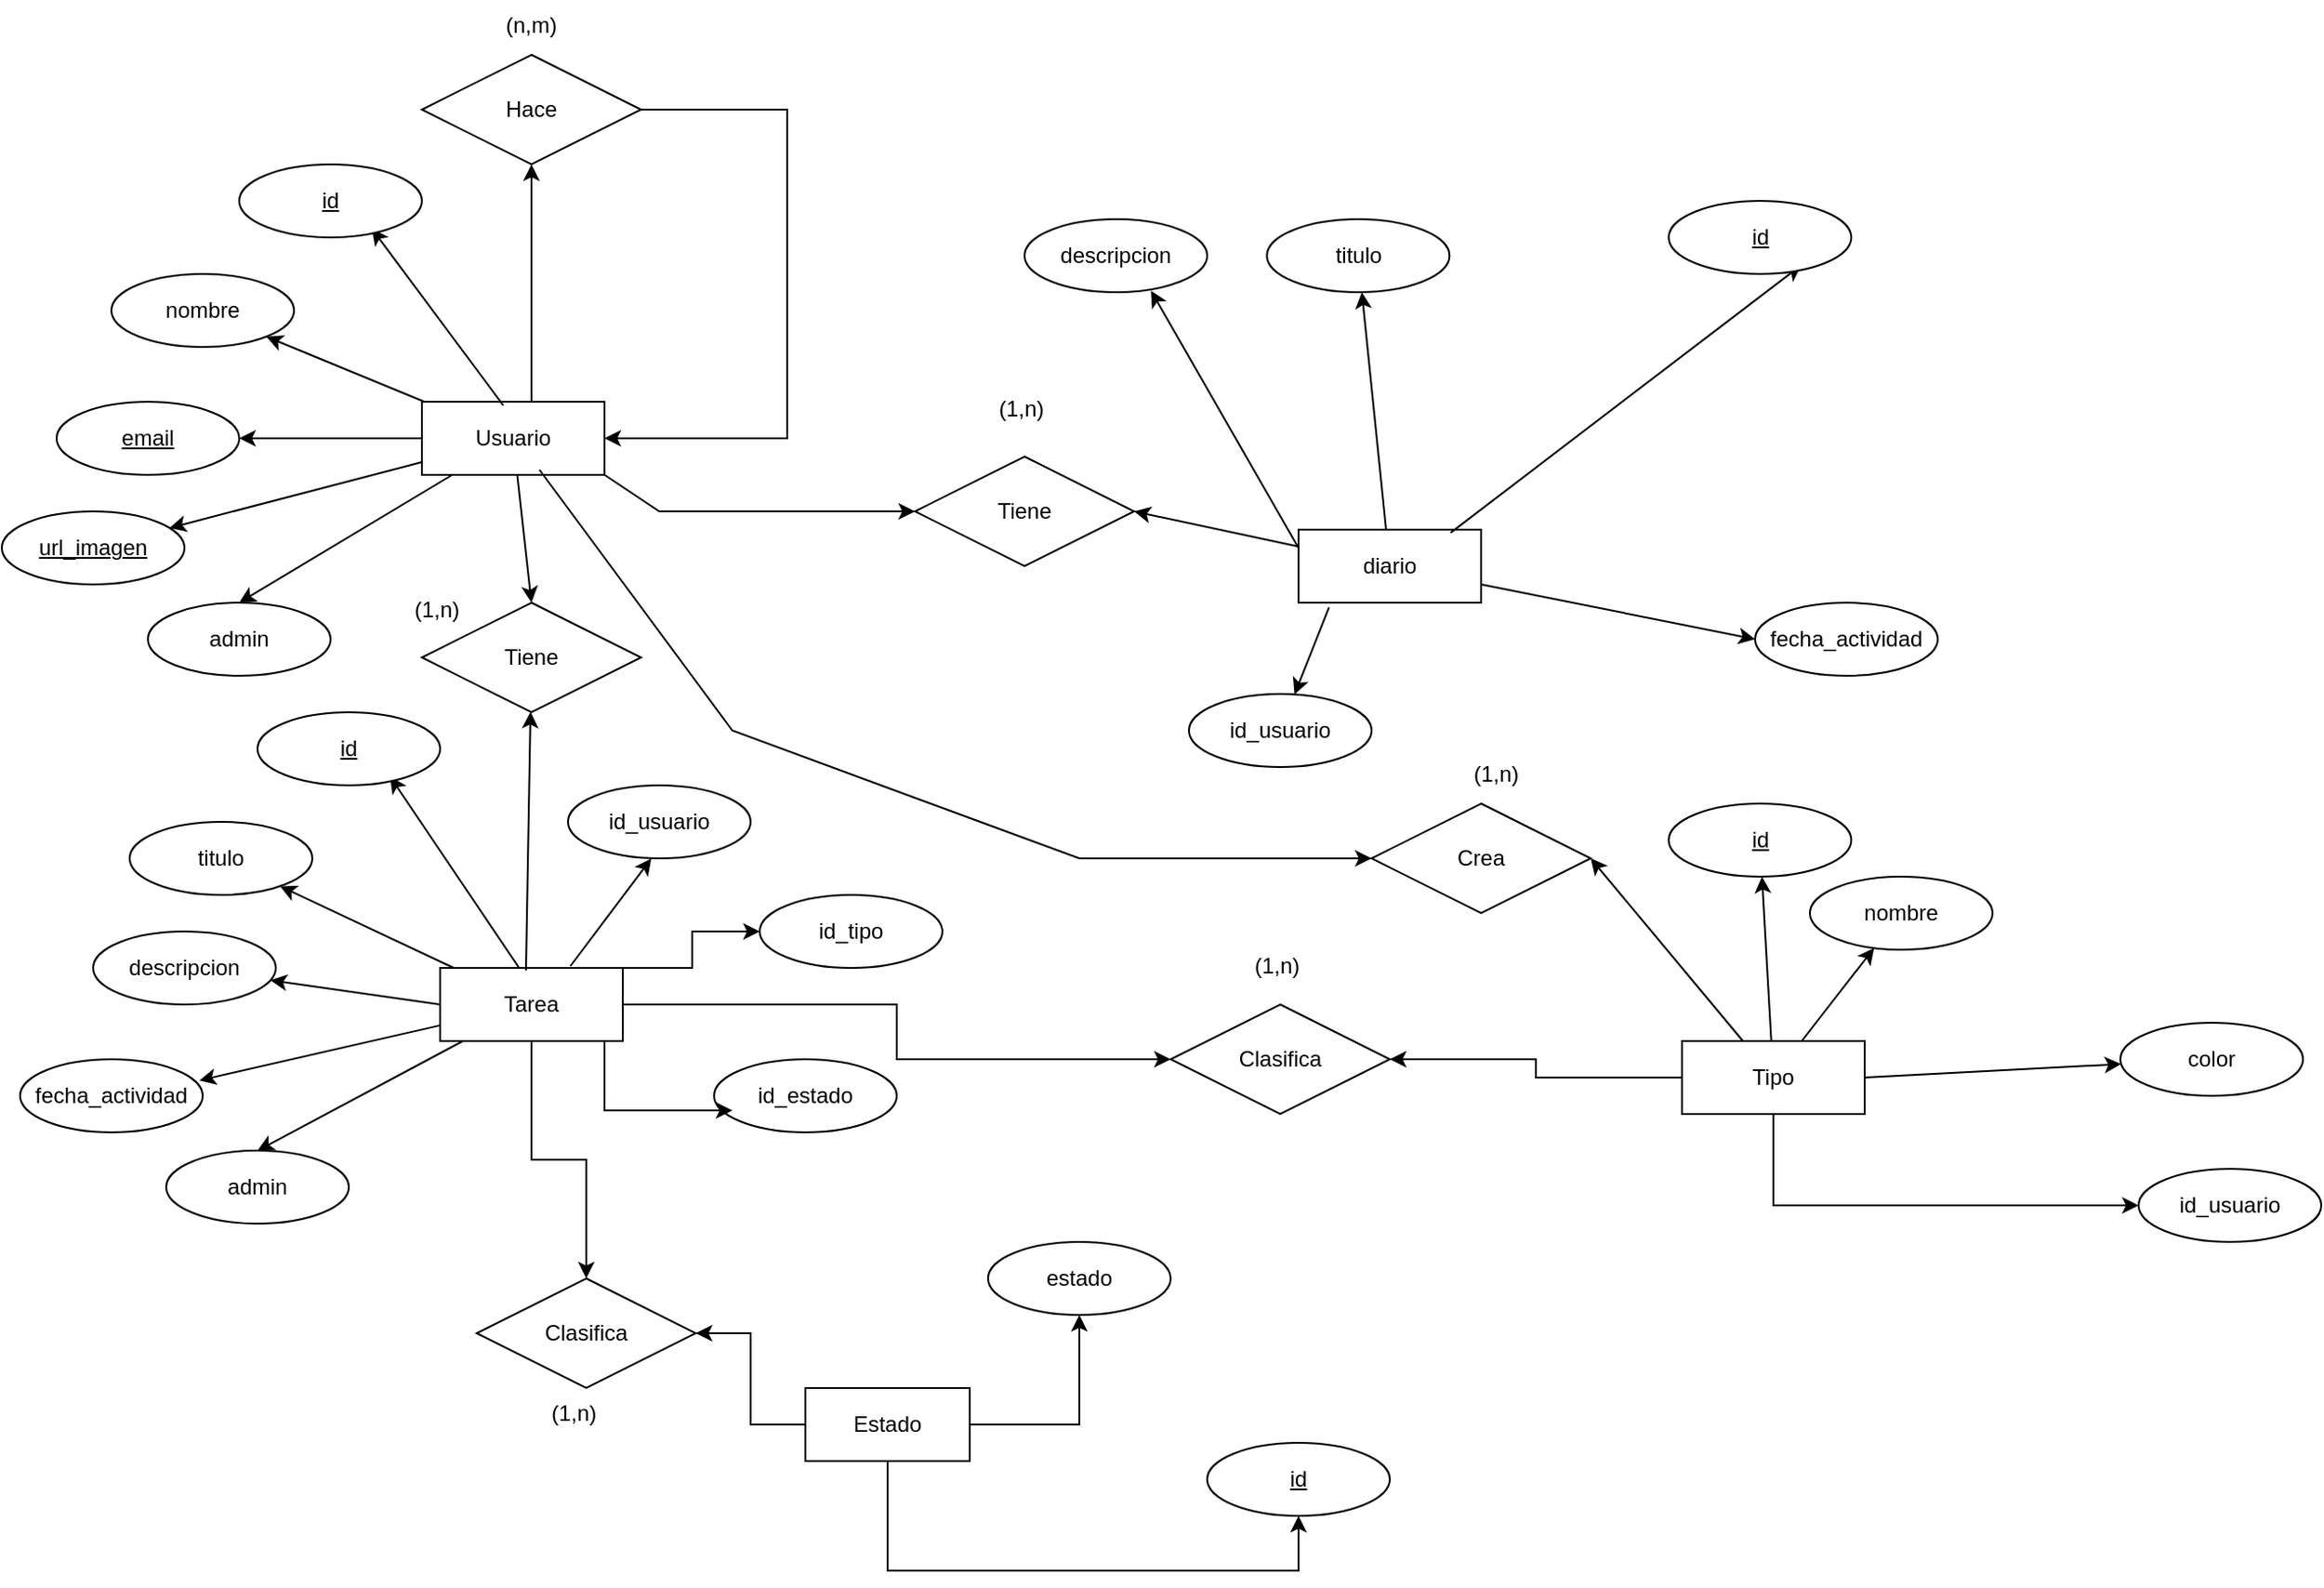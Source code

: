 <mxfile version="26.0.2">
  <diagram id="R2lEEEUBdFMjLlhIrx00" name="Page-1">
    <mxGraphModel dx="1028" dy="551" grid="1" gridSize="10" guides="1" tooltips="1" connect="1" arrows="1" fold="1" page="1" pageScale="1" pageWidth="850" pageHeight="1100" math="0" shadow="0" extFonts="Permanent Marker^https://fonts.googleapis.com/css?family=Permanent+Marker">
      <root>
        <mxCell id="0" />
        <mxCell id="1" parent="0" />
        <mxCell id="lFk9IerQNJr3fiCkYtgy-4" value="Usuario" style="whiteSpace=wrap;html=1;align=center;" parent="1" vertex="1">
          <mxGeometry x="870" y="330" width="100" height="40" as="geometry" />
        </mxCell>
        <mxCell id="lFk9IerQNJr3fiCkYtgy-5" value="nombre" style="ellipse;whiteSpace=wrap;html=1;align=center;" parent="1" vertex="1">
          <mxGeometry x="700" y="260" width="100" height="40" as="geometry" />
        </mxCell>
        <mxCell id="lFk9IerQNJr3fiCkYtgy-6" value="" style="endArrow=classic;html=1;rounded=0;" parent="1" source="lFk9IerQNJr3fiCkYtgy-4" target="lFk9IerQNJr3fiCkYtgy-5" edge="1">
          <mxGeometry width="50" height="50" relative="1" as="geometry">
            <mxPoint x="920" y="480" as="sourcePoint" />
            <mxPoint x="970" y="430" as="targetPoint" />
          </mxGeometry>
        </mxCell>
        <mxCell id="lFk9IerQNJr3fiCkYtgy-9" value="" style="endArrow=classic;html=1;rounded=0;entryX=0.5;entryY=0;entryDx=0;entryDy=0;" parent="1" source="lFk9IerQNJr3fiCkYtgy-4" target="lFk9IerQNJr3fiCkYtgy-17" edge="1">
          <mxGeometry width="50" height="50" relative="1" as="geometry">
            <mxPoint x="860" y="450" as="sourcePoint" />
            <mxPoint x="920" y="460" as="targetPoint" />
          </mxGeometry>
        </mxCell>
        <mxCell id="lFk9IerQNJr3fiCkYtgy-11" value="" style="endArrow=classic;html=1;rounded=0;exitX=0.446;exitY=0.05;exitDx=0;exitDy=0;entryX=0.726;entryY=0.88;entryDx=0;entryDy=0;exitPerimeter=0;entryPerimeter=0;" parent="1" source="lFk9IerQNJr3fiCkYtgy-4" target="lFk9IerQNJr3fiCkYtgy-12" edge="1">
          <mxGeometry width="50" height="50" relative="1" as="geometry">
            <mxPoint x="890" y="450" as="sourcePoint" />
            <mxPoint x="940" y="400" as="targetPoint" />
          </mxGeometry>
        </mxCell>
        <mxCell id="lFk9IerQNJr3fiCkYtgy-12" value="id" style="ellipse;whiteSpace=wrap;html=1;align=center;fontStyle=4;" parent="1" vertex="1">
          <mxGeometry x="770" y="200" width="100" height="40" as="geometry" />
        </mxCell>
        <mxCell id="lFk9IerQNJr3fiCkYtgy-13" value="url_imagen" style="ellipse;whiteSpace=wrap;html=1;align=center;fontStyle=4;" parent="1" vertex="1">
          <mxGeometry x="640" y="390" width="100" height="40" as="geometry" />
        </mxCell>
        <mxCell id="lFk9IerQNJr3fiCkYtgy-14" value="" style="endArrow=classic;html=1;rounded=0;" parent="1" source="lFk9IerQNJr3fiCkYtgy-4" target="lFk9IerQNJr3fiCkYtgy-13" edge="1">
          <mxGeometry width="50" height="50" relative="1" as="geometry">
            <mxPoint x="930" y="380" as="sourcePoint" />
            <mxPoint x="880" y="510" as="targetPoint" />
          </mxGeometry>
        </mxCell>
        <mxCell id="lFk9IerQNJr3fiCkYtgy-16" value="" style="endArrow=classic;html=1;rounded=0;exitX=0;exitY=0.5;exitDx=0;exitDy=0;" parent="1" source="lFk9IerQNJr3fiCkYtgy-4" target="SbTGMap7O2Ixag9LzvXe-36" edge="1">
          <mxGeometry width="50" height="50" relative="1" as="geometry">
            <mxPoint x="860" y="350" as="sourcePoint" />
            <mxPoint x="779.308" y="343.315" as="targetPoint" />
          </mxGeometry>
        </mxCell>
        <mxCell id="lFk9IerQNJr3fiCkYtgy-17" value="admin" style="ellipse;whiteSpace=wrap;html=1;align=center;" parent="1" vertex="1">
          <mxGeometry x="720" y="440" width="100" height="40" as="geometry" />
        </mxCell>
        <mxCell id="lFk9IerQNJr3fiCkYtgy-18" value="Hace" style="shape=rhombus;perimeter=rhombusPerimeter;whiteSpace=wrap;html=1;align=center;" parent="1" vertex="1">
          <mxGeometry x="870" y="140" width="120" height="60" as="geometry" />
        </mxCell>
        <mxCell id="lFk9IerQNJr3fiCkYtgy-19" value="(n,m)" style="text;strokeColor=none;fillColor=none;spacingLeft=4;spacingRight=4;overflow=hidden;rotatable=0;points=[[0,0.5],[1,0.5]];portConstraint=eastwest;fontSize=12;whiteSpace=wrap;html=1;" parent="1" vertex="1">
          <mxGeometry x="910" y="110" width="40" height="30" as="geometry" />
        </mxCell>
        <mxCell id="lFk9IerQNJr3fiCkYtgy-20" value="" style="endArrow=classic;html=1;rounded=0;entryX=0.5;entryY=1;entryDx=0;entryDy=0;" parent="1" target="lFk9IerQNJr3fiCkYtgy-18" edge="1">
          <mxGeometry width="50" height="50" relative="1" as="geometry">
            <mxPoint x="930" y="330" as="sourcePoint" />
            <mxPoint x="980" y="280" as="targetPoint" />
          </mxGeometry>
        </mxCell>
        <mxCell id="lFk9IerQNJr3fiCkYtgy-21" value="" style="endArrow=classic;html=1;rounded=0;entryX=1;entryY=0.5;entryDx=0;entryDy=0;" parent="1" source="lFk9IerQNJr3fiCkYtgy-18" target="lFk9IerQNJr3fiCkYtgy-4" edge="1">
          <mxGeometry width="50" height="50" relative="1" as="geometry">
            <mxPoint x="990" y="220" as="sourcePoint" />
            <mxPoint x="1070" y="360" as="targetPoint" />
            <Array as="points">
              <mxPoint x="1070" y="170" />
              <mxPoint x="1070" y="350" />
            </Array>
          </mxGeometry>
        </mxCell>
        <mxCell id="lFk9IerQNJr3fiCkYtgy-22" value="titulo" style="ellipse;whiteSpace=wrap;html=1;align=center;" parent="1" vertex="1">
          <mxGeometry x="710" y="560" width="100" height="40" as="geometry" />
        </mxCell>
        <mxCell id="lFk9IerQNJr3fiCkYtgy-23" value="" style="endArrow=classic;html=1;rounded=0;" parent="1" source="lFk9IerQNJr3fiCkYtgy-32" target="lFk9IerQNJr3fiCkYtgy-22" edge="1">
          <mxGeometry width="50" height="50" relative="1" as="geometry">
            <mxPoint x="930" y="780" as="sourcePoint" />
            <mxPoint x="980" y="730" as="targetPoint" />
          </mxGeometry>
        </mxCell>
        <mxCell id="lFk9IerQNJr3fiCkYtgy-24" value="" style="endArrow=classic;html=1;rounded=0;entryX=0.5;entryY=0;entryDx=0;entryDy=0;" parent="1" source="lFk9IerQNJr3fiCkYtgy-32" target="lFk9IerQNJr3fiCkYtgy-29" edge="1">
          <mxGeometry width="50" height="50" relative="1" as="geometry">
            <mxPoint x="870" y="750" as="sourcePoint" />
            <mxPoint x="930" y="760" as="targetPoint" />
          </mxGeometry>
        </mxCell>
        <mxCell id="lFk9IerQNJr3fiCkYtgy-25" value="" style="endArrow=classic;html=1;rounded=0;exitX=0.446;exitY=0.05;exitDx=0;exitDy=0;entryX=0.726;entryY=0.88;entryDx=0;entryDy=0;exitPerimeter=0;entryPerimeter=0;" parent="1" source="lFk9IerQNJr3fiCkYtgy-32" target="lFk9IerQNJr3fiCkYtgy-31" edge="1">
          <mxGeometry width="50" height="50" relative="1" as="geometry">
            <mxPoint x="900" y="750" as="sourcePoint" />
            <mxPoint x="950" y="700" as="targetPoint" />
          </mxGeometry>
        </mxCell>
        <mxCell id="lFk9IerQNJr3fiCkYtgy-26" value="" style="endArrow=classic;html=1;rounded=0;entryX=0.982;entryY=0.29;entryDx=0;entryDy=0;entryPerimeter=0;" parent="1" source="lFk9IerQNJr3fiCkYtgy-32" target="lFk9IerQNJr3fiCkYtgy-34" edge="1">
          <mxGeometry width="50" height="50" relative="1" as="geometry">
            <mxPoint x="940" y="680" as="sourcePoint" />
            <mxPoint x="743.994" y="700.496" as="targetPoint" />
          </mxGeometry>
        </mxCell>
        <mxCell id="lFk9IerQNJr3fiCkYtgy-27" value="descripcion" style="ellipse;whiteSpace=wrap;html=1;align=center;" parent="1" vertex="1">
          <mxGeometry x="690" y="620" width="100" height="40" as="geometry" />
        </mxCell>
        <mxCell id="lFk9IerQNJr3fiCkYtgy-28" value="" style="endArrow=classic;html=1;rounded=0;exitX=0;exitY=0.5;exitDx=0;exitDy=0;" parent="1" source="lFk9IerQNJr3fiCkYtgy-32" target="lFk9IerQNJr3fiCkYtgy-27" edge="1">
          <mxGeometry width="50" height="50" relative="1" as="geometry">
            <mxPoint x="870" y="650" as="sourcePoint" />
            <mxPoint x="805" y="604" as="targetPoint" />
          </mxGeometry>
        </mxCell>
        <mxCell id="lFk9IerQNJr3fiCkYtgy-29" value="admin" style="ellipse;whiteSpace=wrap;html=1;align=center;" parent="1" vertex="1">
          <mxGeometry x="730" y="740" width="100" height="40" as="geometry" />
        </mxCell>
        <mxCell id="lFk9IerQNJr3fiCkYtgy-31" value="id" style="ellipse;whiteSpace=wrap;html=1;align=center;fontStyle=4;" parent="1" vertex="1">
          <mxGeometry x="780" y="500" width="100" height="40" as="geometry" />
        </mxCell>
        <mxCell id="SbTGMap7O2Ixag9LzvXe-13" style="edgeStyle=orthogonalEdgeStyle;rounded=0;orthogonalLoop=1;jettySize=auto;html=1;exitX=1;exitY=0.5;exitDx=0;exitDy=0;" edge="1" parent="1" source="lFk9IerQNJr3fiCkYtgy-32" target="SbTGMap7O2Ixag9LzvXe-12">
          <mxGeometry relative="1" as="geometry" />
        </mxCell>
        <mxCell id="SbTGMap7O2Ixag9LzvXe-16" style="edgeStyle=orthogonalEdgeStyle;rounded=0;orthogonalLoop=1;jettySize=auto;html=1;" edge="1" parent="1" source="lFk9IerQNJr3fiCkYtgy-32" target="SbTGMap7O2Ixag9LzvXe-15">
          <mxGeometry relative="1" as="geometry" />
        </mxCell>
        <mxCell id="SbTGMap7O2Ixag9LzvXe-32" style="edgeStyle=orthogonalEdgeStyle;rounded=0;orthogonalLoop=1;jettySize=auto;html=1;" edge="1" parent="1" source="lFk9IerQNJr3fiCkYtgy-32" target="SbTGMap7O2Ixag9LzvXe-31">
          <mxGeometry relative="1" as="geometry">
            <Array as="points">
              <mxPoint x="1018" y="640" />
              <mxPoint x="1018" y="620" />
            </Array>
          </mxGeometry>
        </mxCell>
        <mxCell id="lFk9IerQNJr3fiCkYtgy-32" value="Tarea" style="whiteSpace=wrap;html=1;align=center;" parent="1" vertex="1">
          <mxGeometry x="880" y="640" width="100" height="40" as="geometry" />
        </mxCell>
        <mxCell id="lFk9IerQNJr3fiCkYtgy-34" value="fecha_actividad" style="ellipse;whiteSpace=wrap;html=1;align=center;" parent="1" vertex="1">
          <mxGeometry x="650" y="690" width="100" height="40" as="geometry" />
        </mxCell>
        <mxCell id="lFk9IerQNJr3fiCkYtgy-35" value="estado" style="ellipse;whiteSpace=wrap;html=1;align=center;" parent="1" vertex="1">
          <mxGeometry x="1180" y="790" width="100" height="40" as="geometry" />
        </mxCell>
        <mxCell id="lFk9IerQNJr3fiCkYtgy-40" value="Tiene" style="shape=rhombus;perimeter=rhombusPerimeter;whiteSpace=wrap;html=1;align=center;" parent="1" vertex="1">
          <mxGeometry x="870" y="440" width="120" height="60" as="geometry" />
        </mxCell>
        <mxCell id="lFk9IerQNJr3fiCkYtgy-41" value="" style="endArrow=classic;html=1;rounded=0;exitX=0.47;exitY=0.035;exitDx=0;exitDy=0;exitPerimeter=0;" parent="1" source="lFk9IerQNJr3fiCkYtgy-32" target="lFk9IerQNJr3fiCkYtgy-40" edge="1">
          <mxGeometry width="50" height="50" relative="1" as="geometry">
            <mxPoint x="935" y="640" as="sourcePoint" />
            <mxPoint x="935" y="510" as="targetPoint" />
          </mxGeometry>
        </mxCell>
        <mxCell id="lFk9IerQNJr3fiCkYtgy-42" value="" style="endArrow=classic;html=1;rounded=0;entryX=0.5;entryY=0;entryDx=0;entryDy=0;" parent="1" source="lFk9IerQNJr3fiCkYtgy-4" target="lFk9IerQNJr3fiCkYtgy-40" edge="1">
          <mxGeometry width="50" height="50" relative="1" as="geometry">
            <mxPoint x="940" y="340" as="sourcePoint" />
            <mxPoint x="940" y="210" as="targetPoint" />
          </mxGeometry>
        </mxCell>
        <mxCell id="lFk9IerQNJr3fiCkYtgy-43" value="Crea" style="shape=rhombus;perimeter=rhombusPerimeter;whiteSpace=wrap;html=1;align=center;" parent="1" vertex="1">
          <mxGeometry x="1390" y="550" width="120" height="60" as="geometry" />
        </mxCell>
        <mxCell id="lFk9IerQNJr3fiCkYtgy-44" value="(1,n)" style="text;strokeColor=none;fillColor=none;spacingLeft=4;spacingRight=4;overflow=hidden;rotatable=0;points=[[0,0.5],[1,0.5]];portConstraint=eastwest;fontSize=12;whiteSpace=wrap;html=1;" parent="1" vertex="1">
          <mxGeometry x="860" y="430" width="40" height="30" as="geometry" />
        </mxCell>
        <mxCell id="lFk9IerQNJr3fiCkYtgy-45" value="" style="endArrow=classic;html=1;rounded=0;entryX=0;entryY=0.5;entryDx=0;entryDy=0;exitX=0.644;exitY=0.931;exitDx=0;exitDy=0;exitPerimeter=0;" parent="1" source="lFk9IerQNJr3fiCkYtgy-4" target="lFk9IerQNJr3fiCkYtgy-43" edge="1">
          <mxGeometry width="50" height="50" relative="1" as="geometry">
            <mxPoint x="1100" y="510" as="sourcePoint" />
            <mxPoint x="1444" y="290" as="targetPoint" />
            <Array as="points">
              <mxPoint x="1040" y="510" />
              <mxPoint x="1230" y="580" />
            </Array>
          </mxGeometry>
        </mxCell>
        <mxCell id="SbTGMap7O2Ixag9LzvXe-14" style="edgeStyle=orthogonalEdgeStyle;rounded=0;orthogonalLoop=1;jettySize=auto;html=1;" edge="1" parent="1" source="lFk9IerQNJr3fiCkYtgy-48" target="SbTGMap7O2Ixag9LzvXe-12">
          <mxGeometry relative="1" as="geometry" />
        </mxCell>
        <mxCell id="SbTGMap7O2Ixag9LzvXe-26" style="edgeStyle=orthogonalEdgeStyle;rounded=0;orthogonalLoop=1;jettySize=auto;html=1;entryX=0;entryY=0.5;entryDx=0;entryDy=0;" edge="1" parent="1" source="lFk9IerQNJr3fiCkYtgy-48" target="SbTGMap7O2Ixag9LzvXe-37">
          <mxGeometry relative="1" as="geometry">
            <mxPoint x="1810" y="770" as="targetPoint" />
            <Array as="points">
              <mxPoint x="1610" y="770" />
            </Array>
          </mxGeometry>
        </mxCell>
        <mxCell id="lFk9IerQNJr3fiCkYtgy-48" value="Tipo" style="whiteSpace=wrap;html=1;align=center;" parent="1" vertex="1">
          <mxGeometry x="1560" y="680" width="100" height="40" as="geometry" />
        </mxCell>
        <mxCell id="lFk9IerQNJr3fiCkYtgy-49" value="" style="endArrow=classic;html=1;rounded=0;exitX=1;exitY=0.5;exitDx=0;exitDy=0;" parent="1" source="lFk9IerQNJr3fiCkYtgy-48" target="lFk9IerQNJr3fiCkYtgy-50" edge="1">
          <mxGeometry width="50" height="50" relative="1" as="geometry">
            <mxPoint x="1395" y="710" as="sourcePoint" />
            <mxPoint x="1330" y="664" as="targetPoint" />
          </mxGeometry>
        </mxCell>
        <mxCell id="lFk9IerQNJr3fiCkYtgy-50" value="color" style="ellipse;whiteSpace=wrap;html=1;align=center;" parent="1" vertex="1">
          <mxGeometry x="1800" y="670" width="100" height="40" as="geometry" />
        </mxCell>
        <mxCell id="lFk9IerQNJr3fiCkYtgy-51" value="nombre" style="ellipse;whiteSpace=wrap;html=1;align=center;" parent="1" vertex="1">
          <mxGeometry x="1630" y="590" width="100" height="40" as="geometry" />
        </mxCell>
        <mxCell id="lFk9IerQNJr3fiCkYtgy-52" value="" style="endArrow=classic;html=1;rounded=0;" parent="1" source="lFk9IerQNJr3fiCkYtgy-48" target="lFk9IerQNJr3fiCkYtgy-51" edge="1">
          <mxGeometry width="50" height="50" relative="1" as="geometry">
            <mxPoint x="1455" y="840" as="sourcePoint" />
            <mxPoint x="1505" y="790" as="targetPoint" />
          </mxGeometry>
        </mxCell>
        <mxCell id="lFk9IerQNJr3fiCkYtgy-53" value="id" style="ellipse;whiteSpace=wrap;html=1;align=center;fontStyle=4;" parent="1" vertex="1">
          <mxGeometry x="1552.68" y="550" width="100" height="40" as="geometry" />
        </mxCell>
        <mxCell id="lFk9IerQNJr3fiCkYtgy-54" value="" style="endArrow=classic;html=1;rounded=0;" parent="1" source="lFk9IerQNJr3fiCkYtgy-48" target="lFk9IerQNJr3fiCkYtgy-53" edge="1">
          <mxGeometry width="50" height="50" relative="1" as="geometry">
            <mxPoint x="1423" y="710" as="sourcePoint" />
            <mxPoint x="1327" y="665" as="targetPoint" />
          </mxGeometry>
        </mxCell>
        <mxCell id="lFk9IerQNJr3fiCkYtgy-57" value="" style="endArrow=classic;html=1;rounded=0;entryX=1;entryY=0.5;entryDx=0;entryDy=0;" parent="1" source="lFk9IerQNJr3fiCkYtgy-48" edge="1" target="lFk9IerQNJr3fiCkYtgy-43">
          <mxGeometry width="50" height="50" relative="1" as="geometry">
            <mxPoint x="1447" y="451" as="sourcePoint" />
            <mxPoint x="1455" y="600" as="targetPoint" />
          </mxGeometry>
        </mxCell>
        <mxCell id="lFk9IerQNJr3fiCkYtgy-58" value="(1,n)" style="text;strokeColor=none;fillColor=none;spacingLeft=4;spacingRight=4;overflow=hidden;rotatable=0;points=[[0,0.5],[1,0.5]];portConstraint=eastwest;fontSize=12;whiteSpace=wrap;html=1;" parent="1" vertex="1">
          <mxGeometry x="1440" y="520" width="40" height="30" as="geometry" />
        </mxCell>
        <mxCell id="lFk9IerQNJr3fiCkYtgy-60" value="diario" style="whiteSpace=wrap;html=1;align=center;" parent="1" vertex="1">
          <mxGeometry x="1350" y="400" width="100" height="40" as="geometry" />
        </mxCell>
        <mxCell id="lFk9IerQNJr3fiCkYtgy-62" value="fecha_actividad" style="ellipse;whiteSpace=wrap;html=1;align=center;" parent="1" vertex="1">
          <mxGeometry x="1600" y="440" width="100" height="40" as="geometry" />
        </mxCell>
        <mxCell id="lFk9IerQNJr3fiCkYtgy-63" value="" style="endArrow=classic;html=1;rounded=0;entryX=0;entryY=0.5;entryDx=0;entryDy=0;" parent="1" source="lFk9IerQNJr3fiCkYtgy-60" target="lFk9IerQNJr3fiCkYtgy-62" edge="1">
          <mxGeometry width="50" height="50" relative="1" as="geometry">
            <mxPoint x="1432.68" y="400" as="sourcePoint" />
            <mxPoint x="1236.674" y="420.496" as="targetPoint" />
          </mxGeometry>
        </mxCell>
        <mxCell id="lFk9IerQNJr3fiCkYtgy-65" value="descripcion" style="ellipse;whiteSpace=wrap;html=1;align=center;" parent="1" vertex="1">
          <mxGeometry x="1200" y="230" width="100" height="40" as="geometry" />
        </mxCell>
        <mxCell id="lFk9IerQNJr3fiCkYtgy-66" value="titulo" style="ellipse;whiteSpace=wrap;html=1;align=center;" parent="1" vertex="1">
          <mxGeometry x="1332.68" y="230" width="100" height="40" as="geometry" />
        </mxCell>
        <mxCell id="lFk9IerQNJr3fiCkYtgy-67" value="" style="endArrow=classic;html=1;rounded=0;" parent="1" source="lFk9IerQNJr3fiCkYtgy-60" target="lFk9IerQNJr3fiCkYtgy-66" edge="1">
          <mxGeometry width="50" height="50" relative="1" as="geometry">
            <mxPoint x="1422.68" y="500" as="sourcePoint" />
            <mxPoint x="1472.68" y="450" as="targetPoint" />
          </mxGeometry>
        </mxCell>
        <mxCell id="lFk9IerQNJr3fiCkYtgy-68" value="" style="endArrow=classic;html=1;rounded=0;exitX=0.833;exitY=0.042;exitDx=0;exitDy=0;entryX=0.726;entryY=0.88;entryDx=0;entryDy=0;exitPerimeter=0;entryPerimeter=0;" parent="1" source="lFk9IerQNJr3fiCkYtgy-60" target="lFk9IerQNJr3fiCkYtgy-69" edge="1">
          <mxGeometry width="50" height="50" relative="1" as="geometry">
            <mxPoint x="1392.68" y="470" as="sourcePoint" />
            <mxPoint x="1442.68" y="420" as="targetPoint" />
          </mxGeometry>
        </mxCell>
        <mxCell id="lFk9IerQNJr3fiCkYtgy-69" value="id" style="ellipse;whiteSpace=wrap;html=1;align=center;fontStyle=4;" parent="1" vertex="1">
          <mxGeometry x="1552.68" y="220" width="100" height="40" as="geometry" />
        </mxCell>
        <mxCell id="lFk9IerQNJr3fiCkYtgy-70" value="" style="endArrow=classic;html=1;rounded=0;exitX=0;exitY=0.25;exitDx=0;exitDy=0;entryX=0.692;entryY=0.979;entryDx=0;entryDy=0;entryPerimeter=0;" parent="1" source="lFk9IerQNJr3fiCkYtgy-60" target="lFk9IerQNJr3fiCkYtgy-65" edge="1">
          <mxGeometry width="50" height="50" relative="1" as="geometry">
            <mxPoint x="1390.68" y="370" as="sourcePoint" />
            <mxPoint x="1269.999" y="258.762" as="targetPoint" />
          </mxGeometry>
        </mxCell>
        <mxCell id="lFk9IerQNJr3fiCkYtgy-72" value="" style="endArrow=classic;html=1;rounded=0;entryX=0.456;entryY=1.003;entryDx=0;entryDy=0;exitX=0.713;exitY=-0.025;exitDx=0;exitDy=0;entryPerimeter=0;exitPerimeter=0;" parent="1" source="lFk9IerQNJr3fiCkYtgy-32" target="SbTGMap7O2Ixag9LzvXe-28" edge="1">
          <mxGeometry width="50" height="50" relative="1" as="geometry">
            <mxPoint x="935" y="652" as="sourcePoint" />
            <mxPoint x="994.854" y="584.226" as="targetPoint" />
          </mxGeometry>
        </mxCell>
        <mxCell id="lFk9IerQNJr3fiCkYtgy-74" value="" style="endArrow=classic;html=1;rounded=0;exitX=0.167;exitY=1.063;exitDx=0;exitDy=0;exitPerimeter=0;" parent="1" source="lFk9IerQNJr3fiCkYtgy-60" target="SbTGMap7O2Ixag9LzvXe-33" edge="1">
          <mxGeometry width="50" height="50" relative="1" as="geometry">
            <mxPoint x="1382.68" y="401" as="sourcePoint" />
            <mxPoint x="1344.38" y="487.52" as="targetPoint" />
          </mxGeometry>
        </mxCell>
        <mxCell id="lFk9IerQNJr3fiCkYtgy-75" value="Tiene" style="shape=rhombus;perimeter=rhombusPerimeter;whiteSpace=wrap;html=1;align=center;" parent="1" vertex="1">
          <mxGeometry x="1140" y="360" width="120" height="60" as="geometry" />
        </mxCell>
        <mxCell id="lFk9IerQNJr3fiCkYtgy-76" value="" style="endArrow=classic;html=1;rounded=0;exitX=1;exitY=1;exitDx=0;exitDy=0;" parent="1" source="lFk9IerQNJr3fiCkYtgy-4" edge="1" target="lFk9IerQNJr3fiCkYtgy-75">
          <mxGeometry width="50" height="50" relative="1" as="geometry">
            <mxPoint x="932" y="380" as="sourcePoint" />
            <mxPoint x="1120" y="420" as="targetPoint" />
            <Array as="points">
              <mxPoint x="1000" y="390" />
            </Array>
          </mxGeometry>
        </mxCell>
        <mxCell id="lFk9IerQNJr3fiCkYtgy-77" value="" style="endArrow=classic;html=1;rounded=0;entryX=1;entryY=0.5;entryDx=0;entryDy=0;" parent="1" source="lFk9IerQNJr3fiCkYtgy-60" target="lFk9IerQNJr3fiCkYtgy-75" edge="1">
          <mxGeometry width="50" height="50" relative="1" as="geometry">
            <mxPoint x="932" y="380" as="sourcePoint" />
            <mxPoint x="940" y="450" as="targetPoint" />
          </mxGeometry>
        </mxCell>
        <mxCell id="SbTGMap7O2Ixag9LzvXe-12" value="Clasifica" style="shape=rhombus;perimeter=rhombusPerimeter;whiteSpace=wrap;html=1;align=center;" vertex="1" parent="1">
          <mxGeometry x="1280" y="660" width="120" height="60" as="geometry" />
        </mxCell>
        <mxCell id="SbTGMap7O2Ixag9LzvXe-15" value="Clasifica" style="shape=rhombus;perimeter=rhombusPerimeter;whiteSpace=wrap;html=1;align=center;" vertex="1" parent="1">
          <mxGeometry x="900" y="810" width="120" height="60" as="geometry" />
        </mxCell>
        <mxCell id="SbTGMap7O2Ixag9LzvXe-18" style="edgeStyle=orthogonalEdgeStyle;rounded=0;orthogonalLoop=1;jettySize=auto;html=1;" edge="1" parent="1" source="SbTGMap7O2Ixag9LzvXe-17" target="SbTGMap7O2Ixag9LzvXe-15">
          <mxGeometry relative="1" as="geometry" />
        </mxCell>
        <mxCell id="SbTGMap7O2Ixag9LzvXe-19" style="edgeStyle=orthogonalEdgeStyle;rounded=0;orthogonalLoop=1;jettySize=auto;html=1;" edge="1" parent="1" source="SbTGMap7O2Ixag9LzvXe-17" target="lFk9IerQNJr3fiCkYtgy-35">
          <mxGeometry relative="1" as="geometry" />
        </mxCell>
        <mxCell id="SbTGMap7O2Ixag9LzvXe-23" style="edgeStyle=orthogonalEdgeStyle;rounded=0;orthogonalLoop=1;jettySize=auto;html=1;entryX=0.5;entryY=1;entryDx=0;entryDy=0;" edge="1" parent="1" source="SbTGMap7O2Ixag9LzvXe-17" target="SbTGMap7O2Ixag9LzvXe-21">
          <mxGeometry relative="1" as="geometry">
            <mxPoint x="1150" y="970" as="targetPoint" />
            <Array as="points">
              <mxPoint x="1125" y="970" />
              <mxPoint x="1350" y="970" />
            </Array>
          </mxGeometry>
        </mxCell>
        <mxCell id="SbTGMap7O2Ixag9LzvXe-17" value="Estado" style="whiteSpace=wrap;html=1;align=center;" vertex="1" parent="1">
          <mxGeometry x="1080" y="870" width="90" height="40" as="geometry" />
        </mxCell>
        <mxCell id="SbTGMap7O2Ixag9LzvXe-21" value="id" style="ellipse;whiteSpace=wrap;html=1;align=center;fontStyle=4;" vertex="1" parent="1">
          <mxGeometry x="1300.0" y="900" width="100" height="40" as="geometry" />
        </mxCell>
        <mxCell id="SbTGMap7O2Ixag9LzvXe-24" value="(1,n)" style="text;strokeColor=none;fillColor=none;spacingLeft=4;spacingRight=4;overflow=hidden;rotatable=0;points=[[0,0.5],[1,0.5]];portConstraint=eastwest;fontSize=12;whiteSpace=wrap;html=1;" vertex="1" parent="1">
          <mxGeometry x="935" y="870" width="40" height="30" as="geometry" />
        </mxCell>
        <mxCell id="SbTGMap7O2Ixag9LzvXe-28" value="id_usuario" style="ellipse;whiteSpace=wrap;html=1;align=center;" vertex="1" parent="1">
          <mxGeometry x="950" y="540" width="100" height="40" as="geometry" />
        </mxCell>
        <mxCell id="SbTGMap7O2Ixag9LzvXe-29" value="id_estado" style="ellipse;whiteSpace=wrap;html=1;align=center;" vertex="1" parent="1">
          <mxGeometry x="1030" y="690" width="100" height="40" as="geometry" />
        </mxCell>
        <mxCell id="SbTGMap7O2Ixag9LzvXe-30" style="edgeStyle=orthogonalEdgeStyle;rounded=0;orthogonalLoop=1;jettySize=auto;html=1;entryX=0.1;entryY=0.7;entryDx=0;entryDy=0;entryPerimeter=0;" edge="1" parent="1" source="lFk9IerQNJr3fiCkYtgy-32" target="SbTGMap7O2Ixag9LzvXe-29">
          <mxGeometry relative="1" as="geometry">
            <Array as="points">
              <mxPoint x="970" y="718" />
            </Array>
          </mxGeometry>
        </mxCell>
        <mxCell id="SbTGMap7O2Ixag9LzvXe-31" value="id_tipo" style="ellipse;whiteSpace=wrap;html=1;align=center;" vertex="1" parent="1">
          <mxGeometry x="1055" y="600" width="100" height="40" as="geometry" />
        </mxCell>
        <mxCell id="SbTGMap7O2Ixag9LzvXe-33" value="id_usuario" style="ellipse;whiteSpace=wrap;html=1;align=center;" vertex="1" parent="1">
          <mxGeometry x="1290" y="490" width="100" height="40" as="geometry" />
        </mxCell>
        <mxCell id="SbTGMap7O2Ixag9LzvXe-34" value="(1,n)" style="text;strokeColor=none;fillColor=none;spacingLeft=4;spacingRight=4;overflow=hidden;rotatable=0;points=[[0,0.5],[1,0.5]];portConstraint=eastwest;fontSize=12;whiteSpace=wrap;html=1;" vertex="1" parent="1">
          <mxGeometry x="1180" y="320" width="40" height="30" as="geometry" />
        </mxCell>
        <mxCell id="SbTGMap7O2Ixag9LzvXe-35" value="(1,n)" style="text;strokeColor=none;fillColor=none;spacingLeft=4;spacingRight=4;overflow=hidden;rotatable=0;points=[[0,0.5],[1,0.5]];portConstraint=eastwest;fontSize=12;whiteSpace=wrap;html=1;" vertex="1" parent="1">
          <mxGeometry x="1320" y="625" width="40" height="30" as="geometry" />
        </mxCell>
        <mxCell id="SbTGMap7O2Ixag9LzvXe-36" value="email" style="ellipse;whiteSpace=wrap;html=1;align=center;fontStyle=4;" vertex="1" parent="1">
          <mxGeometry x="670" y="330" width="100" height="40" as="geometry" />
        </mxCell>
        <mxCell id="SbTGMap7O2Ixag9LzvXe-37" value="id_usuario" style="ellipse;whiteSpace=wrap;html=1;align=center;" vertex="1" parent="1">
          <mxGeometry x="1810" y="750" width="100" height="40" as="geometry" />
        </mxCell>
      </root>
    </mxGraphModel>
  </diagram>
</mxfile>
